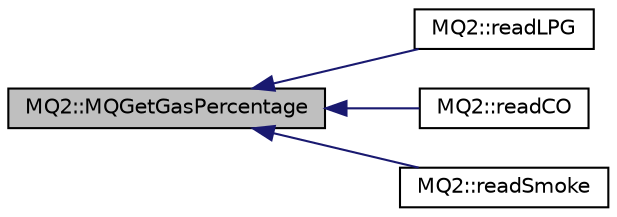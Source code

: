 digraph "MQ2::MQGetGasPercentage"
{
  edge [fontname="Helvetica",fontsize="10",labelfontname="Helvetica",labelfontsize="10"];
  node [fontname="Helvetica",fontsize="10",shape=record];
  rankdir="LR";
  Node1 [label="MQ2::MQGetGasPercentage",height=0.2,width=0.4,color="black", fillcolor="grey75", style="filled", fontcolor="black"];
  Node1 -> Node2 [dir="back",color="midnightblue",fontsize="10",style="solid",fontname="Helvetica"];
  Node2 [label="MQ2::readLPG",height=0.2,width=0.4,color="black", fillcolor="white", style="filled",URL="$class_m_q2.html#a2296a9afdb61a9fbbc847975bb8215b1"];
  Node1 -> Node3 [dir="back",color="midnightblue",fontsize="10",style="solid",fontname="Helvetica"];
  Node3 [label="MQ2::readCO",height=0.2,width=0.4,color="black", fillcolor="white", style="filled",URL="$class_m_q2.html#a0046d6b42779f6559fc3c5d4f992560e"];
  Node1 -> Node4 [dir="back",color="midnightblue",fontsize="10",style="solid",fontname="Helvetica"];
  Node4 [label="MQ2::readSmoke",height=0.2,width=0.4,color="black", fillcolor="white", style="filled",URL="$class_m_q2.html#aedd4834f6016a185af8b31f6b162fce2"];
}
